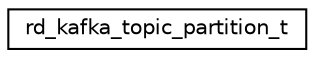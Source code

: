 digraph "Graphical Class Hierarchy"
{
  edge [fontname="Helvetica",fontsize="10",labelfontname="Helvetica",labelfontsize="10"];
  node [fontname="Helvetica",fontsize="10",shape=record];
  rankdir="LR";
  Node1 [label="rd_kafka_topic_partition_t",height=0.2,width=0.4,color="black", fillcolor="white", style="filled",URL="$structrd__kafka__topic__partition__t.html",tooltip="Topic+Partition place holder. "];
}
